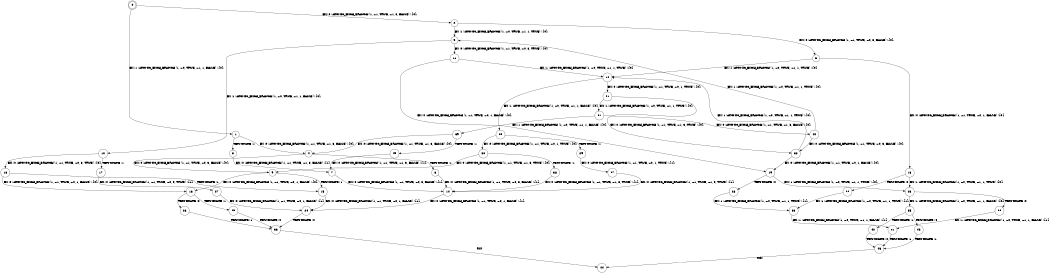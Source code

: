 digraph BCG {
size = "7, 10.5";
center = TRUE;
node [shape = circle];
0 [peripheries = 2];
0 -> 1 [label = "EX !1 !ATOMIC_EXCH_BRANCH (1, +0, TRUE, +1, 1, FALSE) !{0}"];
0 -> 2 [label = "EX !0 !ATOMIC_EXCH_BRANCH (1, +1, TRUE, +1, 3, FALSE) !{0}"];
1 -> 3 [label = "TERMINATE !1"];
1 -> 4 [label = "EX !0 !ATOMIC_EXCH_BRANCH (1, +1, TRUE, +1, 3, FALSE) !{0}"];
2 -> 5 [label = "EX !1 !ATOMIC_EXCH_BRANCH (1, +0, TRUE, +1, 1, TRUE) !{0}"];
2 -> 6 [label = "EX !0 !ATOMIC_EXCH_BRANCH (1, +1, TRUE, +0, 3, FALSE) !{0}"];
3 -> 7 [label = "EX !0 !ATOMIC_EXCH_BRANCH (1, +1, TRUE, +1, 3, FALSE) !{1}"];
4 -> 8 [label = "TERMINATE !1"];
4 -> 9 [label = "EX !0 !ATOMIC_EXCH_BRANCH (1, +1, TRUE, +0, 3, FALSE) !{0}"];
5 -> 10 [label = "EX !1 !ATOMIC_EXCH_BRANCH (1, +0, TRUE, +1, 1, FALSE) !{0}"];
5 -> 11 [label = "EX !0 !ATOMIC_EXCH_BRANCH (1, +1, TRUE, +0, 3, TRUE) !{0}"];
6 -> 12 [label = "EX !1 !ATOMIC_EXCH_BRANCH (1, +0, TRUE, +1, 1, TRUE) !{0}"];
6 -> 13 [label = "EX !0 !ATOMIC_EXCH_BRANCH (1, +1, TRUE, +0, 1, FALSE) !{0}"];
7 -> 14 [label = "EX !0 !ATOMIC_EXCH_BRANCH (1, +1, TRUE, +0, 3, FALSE) !{1}"];
8 -> 14 [label = "EX !0 !ATOMIC_EXCH_BRANCH (1, +1, TRUE, +0, 3, FALSE) !{1}"];
9 -> 15 [label = "TERMINATE !1"];
9 -> 16 [label = "EX !0 !ATOMIC_EXCH_BRANCH (1, +1, TRUE, +0, 1, FALSE) !{0}"];
10 -> 17 [label = "TERMINATE !1"];
10 -> 18 [label = "EX !0 !ATOMIC_EXCH_BRANCH (1, +1, TRUE, +0, 3, TRUE) !{0}"];
11 -> 12 [label = "EX !1 !ATOMIC_EXCH_BRANCH (1, +0, TRUE, +1, 1, TRUE) !{0}"];
11 -> 19 [label = "EX !0 !ATOMIC_EXCH_BRANCH (1, +1, TRUE, +0, 1, FALSE) !{0}"];
12 -> 20 [label = "EX !1 !ATOMIC_EXCH_BRANCH (1, +0, TRUE, +1, 1, FALSE) !{0}"];
12 -> 21 [label = "EX !0 !ATOMIC_EXCH_BRANCH (1, +1, TRUE, +0, 1, TRUE) !{0}"];
13 -> 22 [label = "TERMINATE !0"];
13 -> 23 [label = "EX !1 !ATOMIC_EXCH_BRANCH (1, +0, TRUE, +1, 1, TRUE) !{0}"];
14 -> 24 [label = "EX !0 !ATOMIC_EXCH_BRANCH (1, +1, TRUE, +0, 1, FALSE) !{1}"];
15 -> 24 [label = "EX !0 !ATOMIC_EXCH_BRANCH (1, +1, TRUE, +0, 1, FALSE) !{1}"];
16 -> 25 [label = "TERMINATE !1"];
16 -> 26 [label = "TERMINATE !0"];
17 -> 27 [label = "EX !0 !ATOMIC_EXCH_BRANCH (1, +1, TRUE, +0, 3, TRUE) !{1}"];
18 -> 15 [label = "TERMINATE !1"];
18 -> 16 [label = "EX !0 !ATOMIC_EXCH_BRANCH (1, +1, TRUE, +0, 1, FALSE) !{0}"];
19 -> 28 [label = "TERMINATE !0"];
19 -> 23 [label = "EX !1 !ATOMIC_EXCH_BRANCH (1, +0, TRUE, +1, 1, TRUE) !{0}"];
20 -> 29 [label = "TERMINATE !1"];
20 -> 30 [label = "EX !0 !ATOMIC_EXCH_BRANCH (1, +1, TRUE, +0, 1, TRUE) !{0}"];
21 -> 31 [label = "EX !1 !ATOMIC_EXCH_BRANCH (1, +0, TRUE, +1, 1, TRUE) !{0}"];
21 -> 32 [label = "EX !0 !ATOMIC_EXCH_BRANCH (1, +1, TRUE, +1, 3, TRUE) !{0}"];
22 -> 33 [label = "EX !1 !ATOMIC_EXCH_BRANCH (1, +0, TRUE, +1, 1, TRUE) !{1}"];
23 -> 34 [label = "TERMINATE !0"];
23 -> 35 [label = "EX !1 !ATOMIC_EXCH_BRANCH (1, +0, TRUE, +1, 1, FALSE) !{0}"];
24 -> 36 [label = "TERMINATE !0"];
25 -> 36 [label = "TERMINATE !0"];
26 -> 36 [label = "TERMINATE !1"];
27 -> 24 [label = "EX !0 !ATOMIC_EXCH_BRANCH (1, +1, TRUE, +0, 1, FALSE) !{1}"];
28 -> 33 [label = "EX !1 !ATOMIC_EXCH_BRANCH (1, +0, TRUE, +1, 1, TRUE) !{1}"];
29 -> 37 [label = "EX !0 !ATOMIC_EXCH_BRANCH (1, +1, TRUE, +0, 1, TRUE) !{1}"];
30 -> 38 [label = "TERMINATE !1"];
30 -> 9 [label = "EX !0 !ATOMIC_EXCH_BRANCH (1, +1, TRUE, +1, 3, TRUE) !{0}"];
31 -> 39 [label = "EX !1 !ATOMIC_EXCH_BRANCH (1, +0, TRUE, +1, 1, FALSE) !{0}"];
31 -> 40 [label = "EX !0 !ATOMIC_EXCH_BRANCH (1, +1, TRUE, +1, 3, FALSE) !{0}"];
32 -> 12 [label = "EX !1 !ATOMIC_EXCH_BRANCH (1, +0, TRUE, +1, 1, TRUE) !{0}"];
32 -> 19 [label = "EX !0 !ATOMIC_EXCH_BRANCH (1, +1, TRUE, +0, 1, FALSE) !{0}"];
33 -> 41 [label = "EX !1 !ATOMIC_EXCH_BRANCH (1, +0, TRUE, +1, 1, FALSE) !{1}"];
34 -> 41 [label = "EX !1 !ATOMIC_EXCH_BRANCH (1, +0, TRUE, +1, 1, FALSE) !{1}"];
35 -> 42 [label = "TERMINATE !1"];
35 -> 43 [label = "TERMINATE !0"];
36 -> 44 [label = "exit"];
37 -> 14 [label = "EX !0 !ATOMIC_EXCH_BRANCH (1, +1, TRUE, +1, 3, TRUE) !{1}"];
38 -> 14 [label = "EX !0 !ATOMIC_EXCH_BRANCH (1, +1, TRUE, +1, 3, TRUE) !{1}"];
39 -> 45 [label = "TERMINATE !1"];
39 -> 4 [label = "EX !0 !ATOMIC_EXCH_BRANCH (1, +1, TRUE, +1, 3, FALSE) !{0}"];
40 -> 5 [label = "EX !1 !ATOMIC_EXCH_BRANCH (1, +0, TRUE, +1, 1, TRUE) !{0}"];
40 -> 32 [label = "EX !0 !ATOMIC_EXCH_BRANCH (1, +1, TRUE, +0, 3, FALSE) !{0}"];
41 -> 46 [label = "TERMINATE !1"];
42 -> 46 [label = "TERMINATE !0"];
43 -> 46 [label = "TERMINATE !1"];
45 -> 7 [label = "EX !0 !ATOMIC_EXCH_BRANCH (1, +1, TRUE, +1, 3, FALSE) !{1}"];
46 -> 44 [label = "exit"];
}
